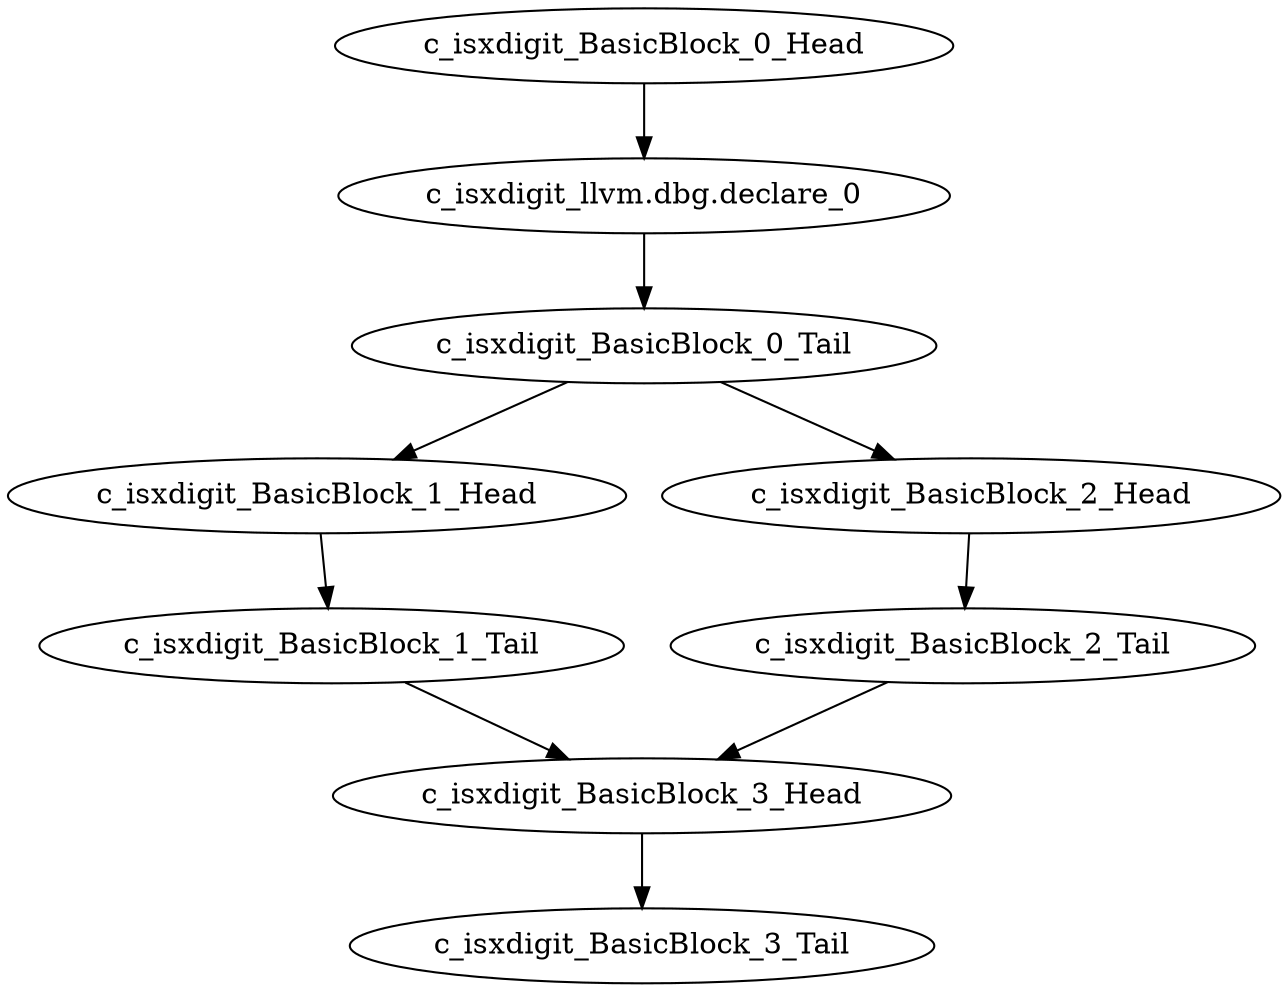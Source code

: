 digraph G {
    "c_isxdigit_llvm.dbg.declare_0" -> "c_isxdigit_BasicBlock_0_Tail"
    "c_isxdigit_BasicBlock_1_Head" -> "c_isxdigit_BasicBlock_1_Tail"
    "c_isxdigit_BasicBlock_2_Head" -> "c_isxdigit_BasicBlock_2_Tail"
    "c_isxdigit_BasicBlock_1_Tail" -> "c_isxdigit_BasicBlock_3_Head"
    "c_isxdigit_BasicBlock_2_Tail" -> "c_isxdigit_BasicBlock_3_Head"
    "c_isxdigit_BasicBlock_0_Head" -> "c_isxdigit_llvm.dbg.declare_0"
    "c_isxdigit_BasicBlock_3_Head" -> "c_isxdigit_BasicBlock_3_Tail"
    "c_isxdigit_BasicBlock_0_Tail" -> "c_isxdigit_BasicBlock_1_Head"
    "c_isxdigit_BasicBlock_0_Tail" -> "c_isxdigit_BasicBlock_2_Head"
}
